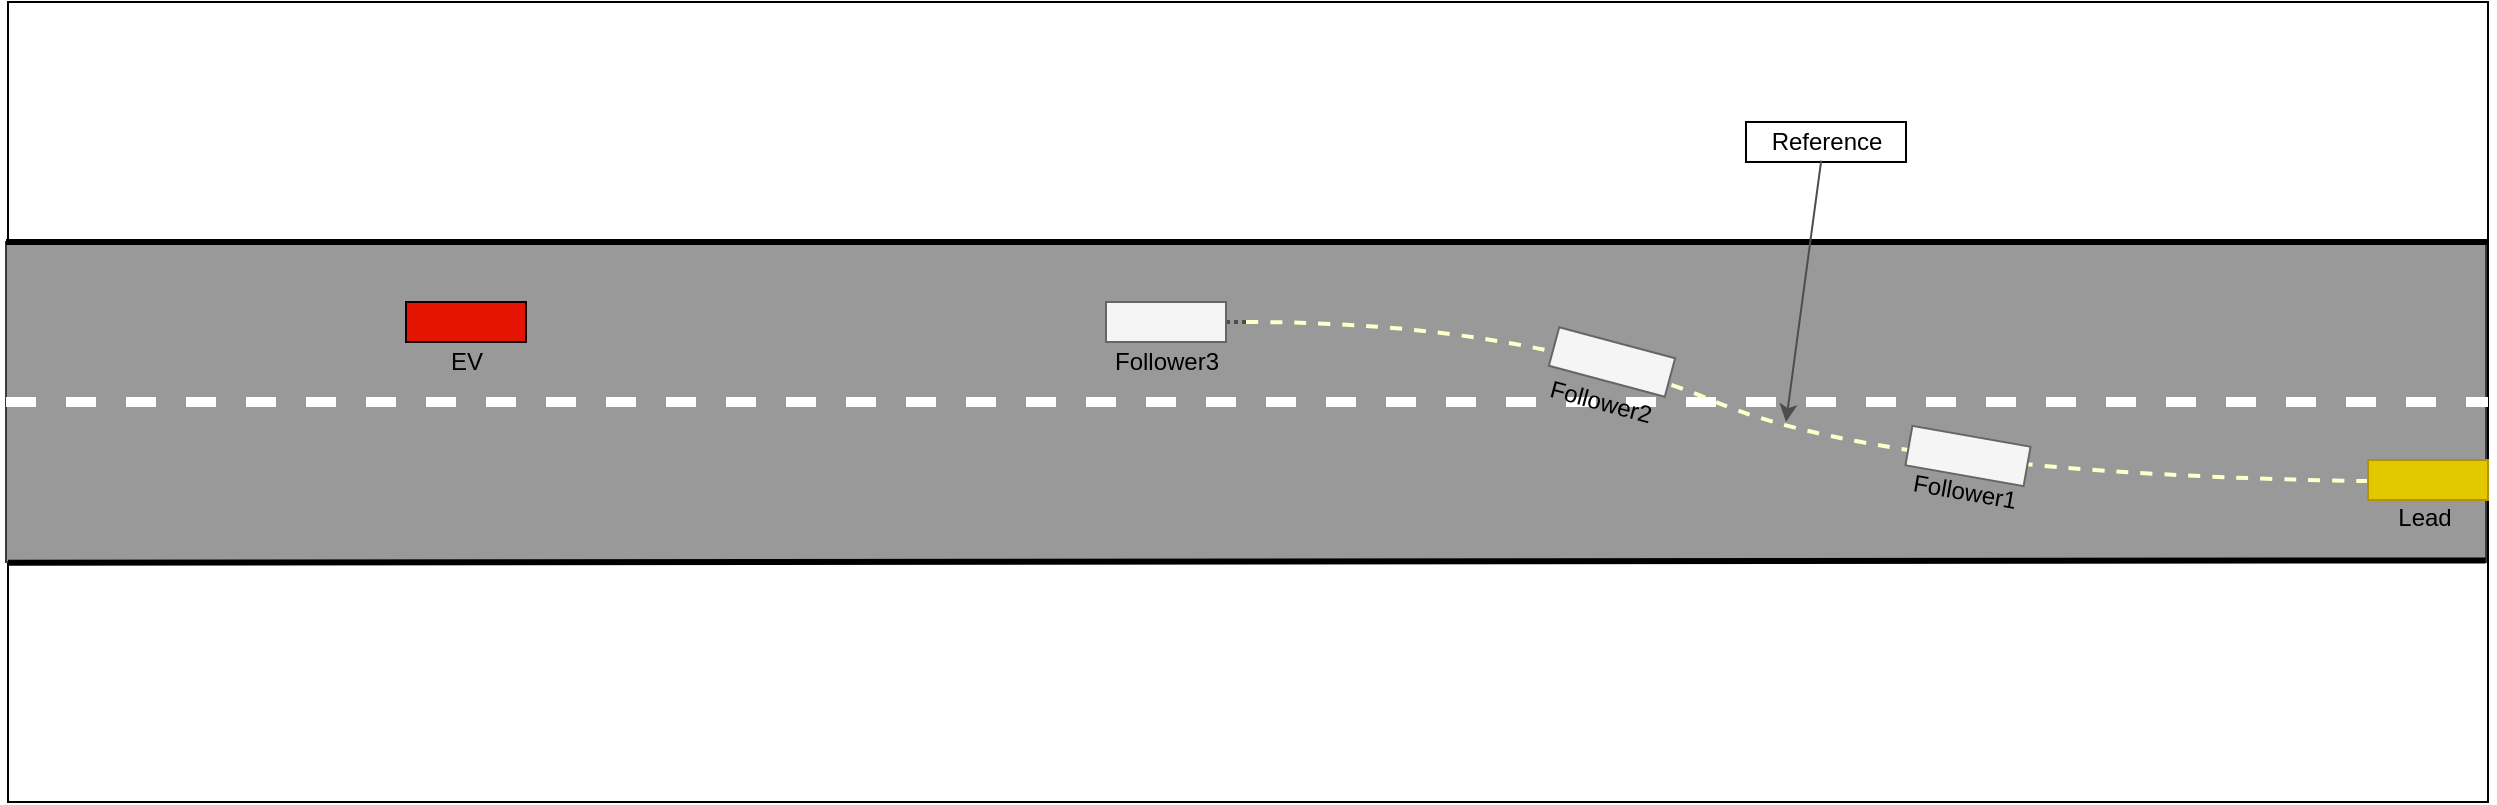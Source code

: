 <mxfile version="14.4.9" type="github">
  <diagram id="xAyW7cyiF8tnfsLZBCAS" name="Page-1">
    <mxGraphModel dx="813" dy="459" grid="1" gridSize="10" guides="1" tooltips="1" connect="1" arrows="1" fold="1" page="1" pageScale="1" pageWidth="850" pageHeight="1100" math="0" shadow="0">
      <root>
        <mxCell id="0" />
        <mxCell id="1" parent="0" />
        <mxCell id="6JoS563KdRZ2OagdMQS3-25" value="" style="rounded=0;whiteSpace=wrap;html=1;strokeColor=#000000;fillColor=none;" parent="1" vertex="1">
          <mxGeometry x="61" y="160" width="1240" height="400" as="geometry" />
        </mxCell>
        <mxCell id="6JoS563KdRZ2OagdMQS3-24" value="" style="rounded=0;whiteSpace=wrap;html=1;strokeColor=#36393d;fillColor=#999999;" parent="1" vertex="1">
          <mxGeometry x="60" y="280" width="1240" height="160" as="geometry" />
        </mxCell>
        <mxCell id="6JoS563KdRZ2OagdMQS3-3" value="" style="endArrow=none;dashed=1;html=1;strokeWidth=5;rounded=0;jumpStyle=arc;flowAnimation=0;strokeColor=#FFFFFF;noJump=0;comic=0;entryX=1;entryY=0.5;entryDx=0;entryDy=0;exitX=0;exitY=0.5;exitDx=0;exitDy=0;" parent="1" source="6JoS563KdRZ2OagdMQS3-24" target="6JoS563KdRZ2OagdMQS3-25" edge="1">
          <mxGeometry width="50" height="50" relative="1" as="geometry">
            <mxPoint x="80" y="360" as="sourcePoint" />
            <mxPoint x="800" y="360" as="targetPoint" />
          </mxGeometry>
        </mxCell>
        <mxCell id="6JoS563KdRZ2OagdMQS3-14" value="" style="endArrow=none;html=1;strokeWidth=3;entryX=1;entryY=0.3;entryDx=0;entryDy=0;exitX=0;exitY=0;exitDx=0;exitDy=0;entryPerimeter=0;" parent="1" source="6JoS563KdRZ2OagdMQS3-24" target="6JoS563KdRZ2OagdMQS3-25" edge="1">
          <mxGeometry width="50" height="50" relative="1" as="geometry">
            <mxPoint x="80" y="280" as="sourcePoint" />
            <mxPoint x="800" y="280" as="targetPoint" />
          </mxGeometry>
        </mxCell>
        <mxCell id="6JoS563KdRZ2OagdMQS3-15" value="" style="endArrow=none;html=1;strokeWidth=3;entryX=0.999;entryY=0.698;entryDx=0;entryDy=0;entryPerimeter=0;exitX=0;exitY=0.701;exitDx=0;exitDy=0;exitPerimeter=0;" parent="1" source="6JoS563KdRZ2OagdMQS3-25" target="6JoS563KdRZ2OagdMQS3-25" edge="1">
          <mxGeometry width="50" height="50" relative="1" as="geometry">
            <mxPoint x="80" y="440" as="sourcePoint" />
            <mxPoint x="800" y="440" as="targetPoint" />
          </mxGeometry>
        </mxCell>
        <mxCell id="6JoS563KdRZ2OagdMQS3-21" value="Reference" style="text;html=1;align=center;verticalAlign=middle;resizable=0;points=[];autosize=1;strokeColor=#000000;" parent="1" vertex="1">
          <mxGeometry x="930" y="220" width="80" height="20" as="geometry" />
        </mxCell>
        <mxCell id="6JoS563KdRZ2OagdMQS3-22" value="" style="endArrow=classic;html=1;strokeColor=#4D4D4D;strokeWidth=1;exitX=0.47;exitY=0.964;exitDx=0;exitDy=0;exitPerimeter=0;" parent="1" edge="1" source="6JoS563KdRZ2OagdMQS3-21">
          <mxGeometry width="50" height="50" relative="1" as="geometry">
            <mxPoint x="1020" y="252" as="sourcePoint" />
            <mxPoint x="950" y="370" as="targetPoint" />
          </mxGeometry>
        </mxCell>
        <mxCell id="uoA4HZfCXWTgyH_c_rxO-1" value="" style="rounded=0;whiteSpace=wrap;html=1;fillColor=#e51400;fontColor=#ffffff;strokeColor=#140000;" vertex="1" parent="1">
          <mxGeometry x="260" y="310" width="60" height="20" as="geometry" />
        </mxCell>
        <mxCell id="uoA4HZfCXWTgyH_c_rxO-3" value="" style="curved=1;endArrow=none;html=1;endFill=0;dashed=1;strokeWidth=2;strokeColor=#FFFFCC;entryX=1;entryY=0.75;entryDx=0;entryDy=0;" edge="1" parent="1" target="6JoS563KdRZ2OagdMQS3-24">
          <mxGeometry width="50" height="50" relative="1" as="geometry">
            <mxPoint x="680" y="320" as="sourcePoint" />
            <mxPoint x="1180" y="400" as="targetPoint" />
            <Array as="points">
              <mxPoint x="820" y="320" />
              <mxPoint x="1010" y="400" />
            </Array>
          </mxGeometry>
        </mxCell>
        <mxCell id="uoA4HZfCXWTgyH_c_rxO-7" value="" style="endArrow=none;dashed=1;html=1;dashPattern=1 1;strokeWidth=2;exitX=0;exitY=0.5;exitDx=0;exitDy=0;orthogonalLoop=0;noJump=0;flowAnimation=0;comic=0;strokeColor=#4D4D4D;" edge="1" parent="1" source="6JoS563KdRZ2OagdMQS3-8">
          <mxGeometry width="50" height="50" relative="1" as="geometry">
            <mxPoint x="200" y="320" as="sourcePoint" />
            <mxPoint x="680" y="320" as="targetPoint" />
          </mxGeometry>
        </mxCell>
        <mxCell id="uoA4HZfCXWTgyH_c_rxO-8" value="EV" style="text;html=1;align=center;verticalAlign=middle;resizable=0;points=[];autosize=1;" vertex="1" parent="1">
          <mxGeometry x="275" y="330" width="30" height="20" as="geometry" />
        </mxCell>
        <mxCell id="uoA4HZfCXWTgyH_c_rxO-10" value="" style="group;rotation=10;" vertex="1" connectable="0" parent="1">
          <mxGeometry x="1000" y="376" width="80" height="40" as="geometry" />
        </mxCell>
        <mxCell id="6JoS563KdRZ2OagdMQS3-17" value="Follower1" style="text;html=1;align=center;verticalAlign=middle;resizable=0;points=[];autosize=1;rotation=10;" parent="uoA4HZfCXWTgyH_c_rxO-10" vertex="1">
          <mxGeometry x="-1" y="19" width="80" height="20" as="geometry" />
        </mxCell>
        <mxCell id="6JoS563KdRZ2OagdMQS3-5" value="" style="rounded=0;whiteSpace=wrap;html=1;fillColor=#f5f5f5;strokeColor=#666666;fontColor=#333333;rotation=10;" parent="uoA4HZfCXWTgyH_c_rxO-10" vertex="1">
          <mxGeometry x="11" y="1" width="60" height="20" as="geometry" />
        </mxCell>
        <mxCell id="uoA4HZfCXWTgyH_c_rxO-11" value="" style="group" vertex="1" connectable="0" parent="1">
          <mxGeometry x="1241" y="389" width="60" height="39" as="geometry" />
        </mxCell>
        <mxCell id="6JoS563KdRZ2OagdMQS3-16" value="Lead" style="text;html=1;align=center;verticalAlign=middle;resizable=0;points=[];autosize=1;rotation=0;" parent="uoA4HZfCXWTgyH_c_rxO-11" vertex="1">
          <mxGeometry x="3" y="19" width="50" height="20" as="geometry" />
        </mxCell>
        <mxCell id="6JoS563KdRZ2OagdMQS3-4" value="" style="rounded=0;whiteSpace=wrap;html=1;fillColor=#e3c800;strokeColor=#B09500;fontColor=#ffffff;rotation=90;direction=south;" parent="uoA4HZfCXWTgyH_c_rxO-11" vertex="1">
          <mxGeometry x="20" y="-20" width="20" height="60" as="geometry" />
        </mxCell>
        <mxCell id="uoA4HZfCXWTgyH_c_rxO-12" value="" style="group;rotation=15;" vertex="1" connectable="0" parent="1">
          <mxGeometry x="820" y="330" width="80" height="40" as="geometry" />
        </mxCell>
        <mxCell id="6JoS563KdRZ2OagdMQS3-18" value="Follower2" style="text;html=1;align=center;verticalAlign=middle;resizable=0;points=[];autosize=1;rotation=15;" parent="uoA4HZfCXWTgyH_c_rxO-12" vertex="1">
          <mxGeometry x="-3" y="20" width="80" height="20" as="geometry" />
        </mxCell>
        <mxCell id="6JoS563KdRZ2OagdMQS3-6" value="" style="rounded=0;whiteSpace=wrap;html=1;fillColor=#f5f5f5;strokeColor=#666666;fontColor=#333333;rotation=15;" parent="uoA4HZfCXWTgyH_c_rxO-12" vertex="1">
          <mxGeometry x="13" width="60" height="20" as="geometry" />
        </mxCell>
        <mxCell id="uoA4HZfCXWTgyH_c_rxO-13" value="" style="group" vertex="1" connectable="0" parent="1">
          <mxGeometry x="600" y="310" width="80" height="40" as="geometry" />
        </mxCell>
        <mxCell id="6JoS563KdRZ2OagdMQS3-19" value="Follower3" style="text;html=1;align=center;verticalAlign=middle;resizable=0;points=[];autosize=1;" parent="uoA4HZfCXWTgyH_c_rxO-13" vertex="1">
          <mxGeometry y="20" width="80" height="20" as="geometry" />
        </mxCell>
        <mxCell id="6JoS563KdRZ2OagdMQS3-8" value="" style="rounded=0;whiteSpace=wrap;html=1;fillColor=#f5f5f5;strokeColor=#666666;fontColor=#333333;" parent="uoA4HZfCXWTgyH_c_rxO-13" vertex="1">
          <mxGeometry x="10" width="60" height="20" as="geometry" />
        </mxCell>
      </root>
    </mxGraphModel>
  </diagram>
</mxfile>
